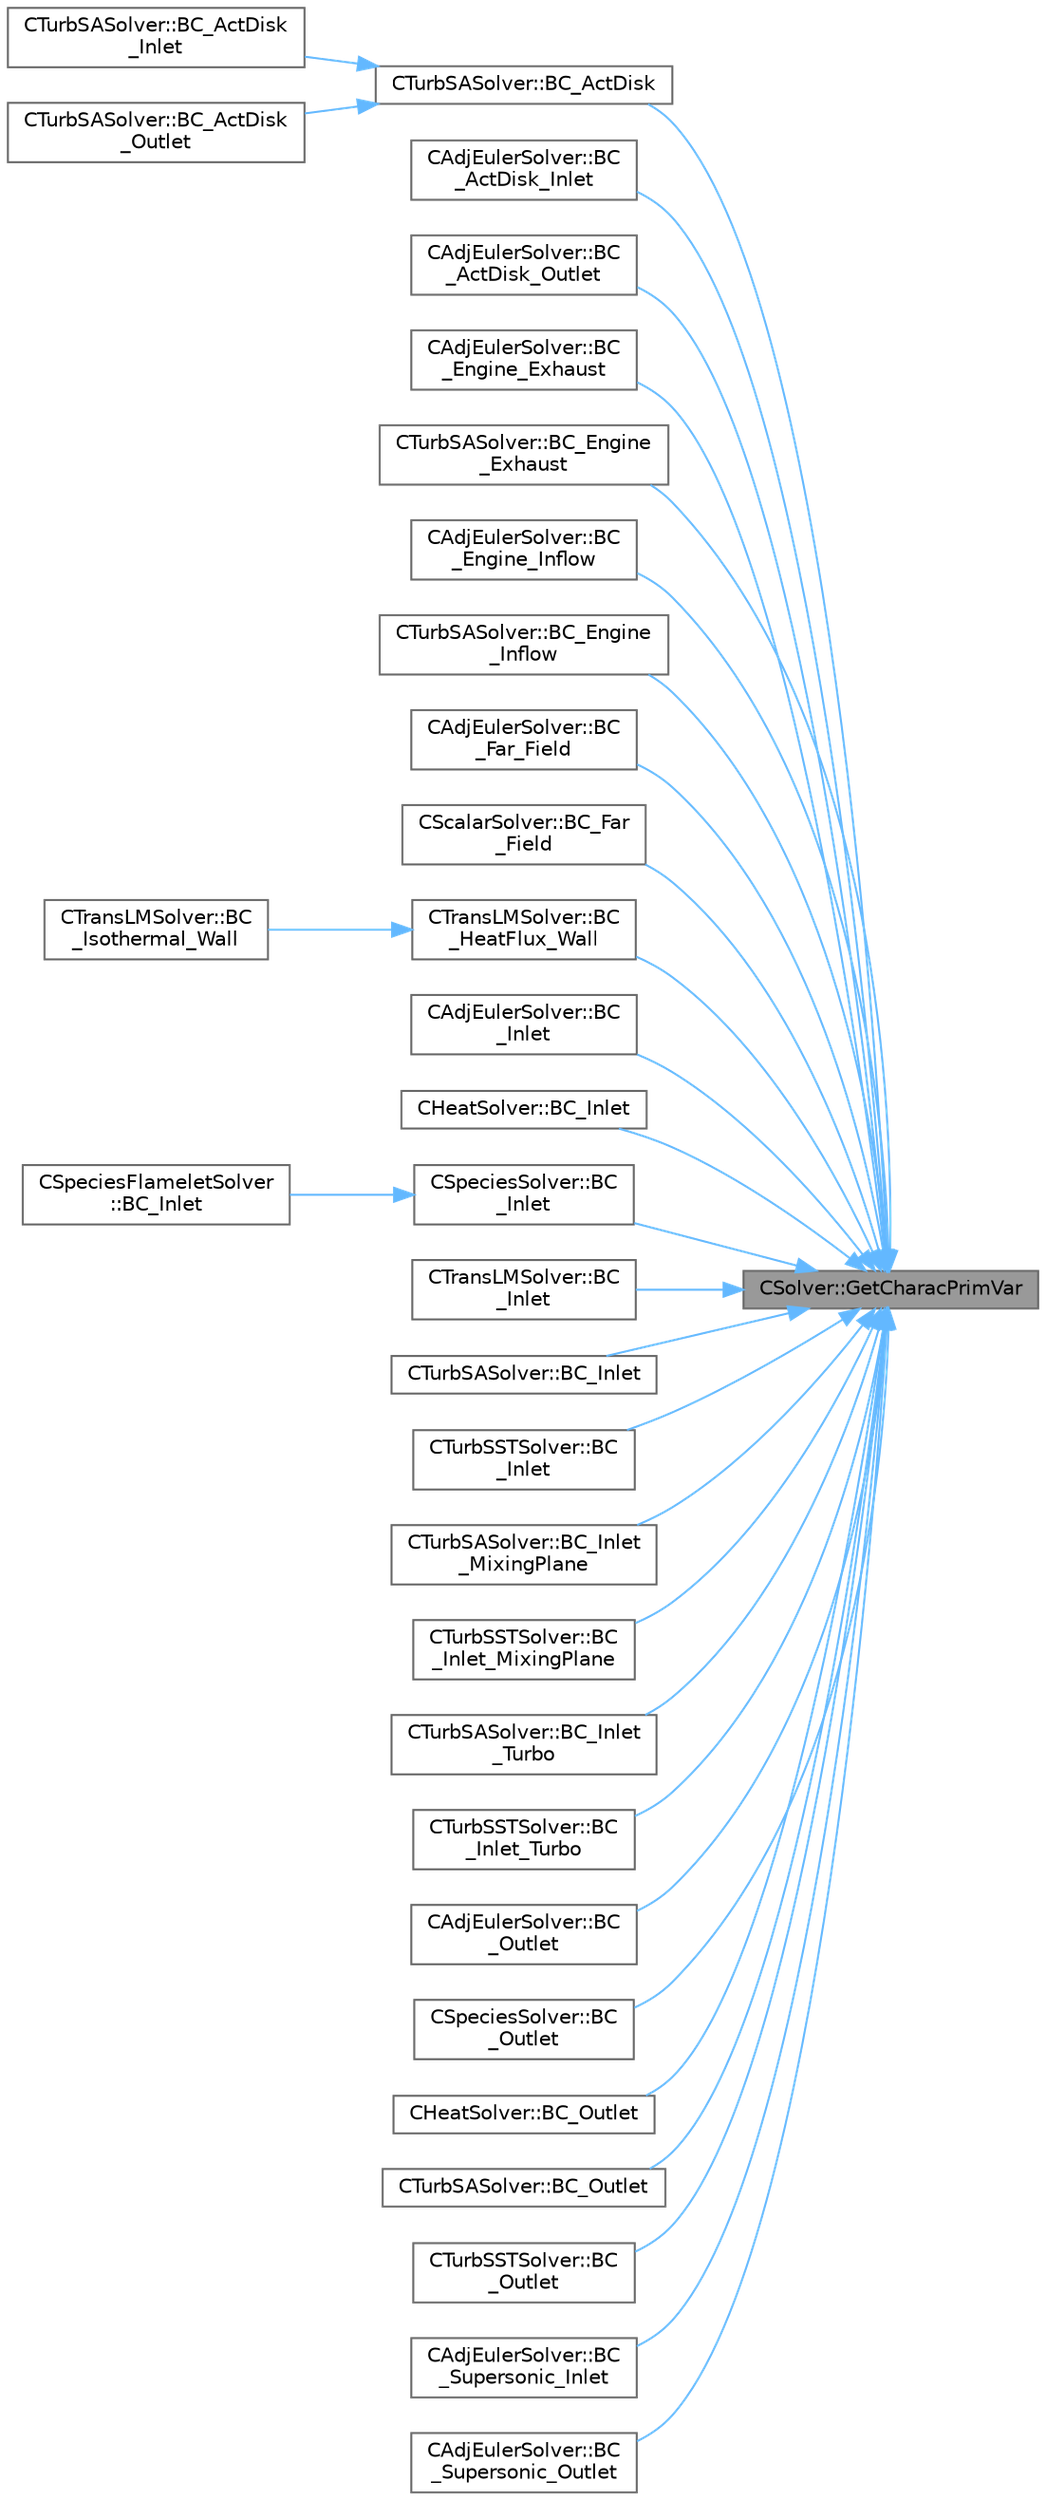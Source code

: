 digraph "CSolver::GetCharacPrimVar"
{
 // LATEX_PDF_SIZE
  bgcolor="transparent";
  edge [fontname=Helvetica,fontsize=10,labelfontname=Helvetica,labelfontsize=10];
  node [fontname=Helvetica,fontsize=10,shape=box,height=0.2,width=0.4];
  rankdir="RL";
  Node1 [id="Node000001",label="CSolver::GetCharacPrimVar",height=0.2,width=0.4,color="gray40", fillcolor="grey60", style="filled", fontcolor="black",tooltip="A virtual member."];
  Node1 -> Node2 [id="edge1_Node000001_Node000002",dir="back",color="steelblue1",style="solid",tooltip=" "];
  Node2 [id="Node000002",label="CTurbSASolver::BC_ActDisk",height=0.2,width=0.4,color="grey40", fillcolor="white", style="filled",URL="$classCTurbSASolver.html#a66e84b3d8a0891d1222b6f1ed870733f",tooltip="Impose an actuator disk inlet boundary condition."];
  Node2 -> Node3 [id="edge2_Node000002_Node000003",dir="back",color="steelblue1",style="solid",tooltip=" "];
  Node3 [id="Node000003",label="CTurbSASolver::BC_ActDisk\l_Inlet",height=0.2,width=0.4,color="grey40", fillcolor="white", style="filled",URL="$classCTurbSASolver.html#a12d9bc56fae59b3a01e704213f7bbb47",tooltip="Impose an actuator disk inlet boundary condition."];
  Node2 -> Node4 [id="edge3_Node000002_Node000004",dir="back",color="steelblue1",style="solid",tooltip=" "];
  Node4 [id="Node000004",label="CTurbSASolver::BC_ActDisk\l_Outlet",height=0.2,width=0.4,color="grey40", fillcolor="white", style="filled",URL="$classCTurbSASolver.html#a3e945b3079f74cb75291507298bad1ad",tooltip="Impose an actuator disk outlet boundary condition."];
  Node1 -> Node5 [id="edge4_Node000001_Node000005",dir="back",color="steelblue1",style="solid",tooltip=" "];
  Node5 [id="Node000005",label="CAdjEulerSolver::BC\l_ActDisk_Inlet",height=0.2,width=0.4,color="grey40", fillcolor="white", style="filled",URL="$classCAdjEulerSolver.html#a67518d5cacd92978c0abacd480143b90",tooltip="Impose an actuator disk inlet boundary condition."];
  Node1 -> Node6 [id="edge5_Node000001_Node000006",dir="back",color="steelblue1",style="solid",tooltip=" "];
  Node6 [id="Node000006",label="CAdjEulerSolver::BC\l_ActDisk_Outlet",height=0.2,width=0.4,color="grey40", fillcolor="white", style="filled",URL="$classCAdjEulerSolver.html#aa60ca4eb0d68293819c21c9d8f9a0fcc",tooltip="Impose an actuator disk outlet boundary condition."];
  Node1 -> Node7 [id="edge6_Node000001_Node000007",dir="back",color="steelblue1",style="solid",tooltip=" "];
  Node7 [id="Node000007",label="CAdjEulerSolver::BC\l_Engine_Exhaust",height=0.2,width=0.4,color="grey40", fillcolor="white", style="filled",URL="$classCAdjEulerSolver.html#a460a66ee6af3bc4070ceebfafbfe5d27",tooltip="Impose the engine exhaust boundary condition."];
  Node1 -> Node8 [id="edge7_Node000001_Node000008",dir="back",color="steelblue1",style="solid",tooltip=" "];
  Node8 [id="Node000008",label="CTurbSASolver::BC_Engine\l_Exhaust",height=0.2,width=0.4,color="grey40", fillcolor="white", style="filled",URL="$classCTurbSASolver.html#a65653a4cddb1a2dd9cdb6e88e3cde711",tooltip="Impose the engine exhaust boundary condition."];
  Node1 -> Node9 [id="edge8_Node000001_Node000009",dir="back",color="steelblue1",style="solid",tooltip=" "];
  Node9 [id="Node000009",label="CAdjEulerSolver::BC\l_Engine_Inflow",height=0.2,width=0.4,color="grey40", fillcolor="white", style="filled",URL="$classCAdjEulerSolver.html#a0fdcf2e46487f71abadd4da1eaf80353",tooltip="Impose the engine inflow adjoint boundary condition."];
  Node1 -> Node10 [id="edge9_Node000001_Node000010",dir="back",color="steelblue1",style="solid",tooltip=" "];
  Node10 [id="Node000010",label="CTurbSASolver::BC_Engine\l_Inflow",height=0.2,width=0.4,color="grey40", fillcolor="white", style="filled",URL="$classCTurbSASolver.html#a50f476d77849977be97da5c07f28e4ce",tooltip="Impose the engine inflow boundary condition."];
  Node1 -> Node11 [id="edge10_Node000001_Node000011",dir="back",color="steelblue1",style="solid",tooltip=" "];
  Node11 [id="Node000011",label="CAdjEulerSolver::BC\l_Far_Field",height=0.2,width=0.4,color="grey40", fillcolor="white", style="filled",URL="$classCAdjEulerSolver.html#ad145d66ed2938ef1b6a187d3133ee101",tooltip="Impose the boundary condition to the far field using characteristics."];
  Node1 -> Node12 [id="edge11_Node000001_Node000012",dir="back",color="steelblue1",style="solid",tooltip=" "];
  Node12 [id="Node000012",label="CScalarSolver::BC_Far\l_Field",height=0.2,width=0.4,color="grey40", fillcolor="white", style="filled",URL="$classCScalarSolver.html#abb80fb42d9d6a87c8f9445354ce0c113",tooltip="Impose the Far Field boundary condition."];
  Node1 -> Node13 [id="edge12_Node000001_Node000013",dir="back",color="steelblue1",style="solid",tooltip=" "];
  Node13 [id="Node000013",label="CTransLMSolver::BC\l_HeatFlux_Wall",height=0.2,width=0.4,color="grey40", fillcolor="white", style="filled",URL="$classCTransLMSolver.html#ab8e961142ba62fee8984fdbbf5a77511",tooltip="Impose the Langtry Menter transition wall boundary condition."];
  Node13 -> Node14 [id="edge13_Node000013_Node000014",dir="back",color="steelblue1",style="solid",tooltip=" "];
  Node14 [id="Node000014",label="CTransLMSolver::BC\l_Isothermal_Wall",height=0.2,width=0.4,color="grey40", fillcolor="white", style="filled",URL="$classCTransLMSolver.html#ad31cfcf5d086742d59567c9e7328d6eb",tooltip="Impose the Navier-Stokes wall boundary condition."];
  Node1 -> Node15 [id="edge14_Node000001_Node000015",dir="back",color="steelblue1",style="solid",tooltip=" "];
  Node15 [id="Node000015",label="CAdjEulerSolver::BC\l_Inlet",height=0.2,width=0.4,color="grey40", fillcolor="white", style="filled",URL="$classCAdjEulerSolver.html#ae32700e955c44bc12de7a818d8e412bf",tooltip="Impose the inlet boundary condition."];
  Node1 -> Node16 [id="edge15_Node000001_Node000016",dir="back",color="steelblue1",style="solid",tooltip=" "];
  Node16 [id="Node000016",label="CHeatSolver::BC_Inlet",height=0.2,width=0.4,color="grey40", fillcolor="white", style="filled",URL="$classCHeatSolver.html#a425001a48ff8e440183ac9d74ed5e15c",tooltip="Impose the inlet boundary condition."];
  Node1 -> Node17 [id="edge16_Node000001_Node000017",dir="back",color="steelblue1",style="solid",tooltip=" "];
  Node17 [id="Node000017",label="CSpeciesSolver::BC\l_Inlet",height=0.2,width=0.4,color="grey40", fillcolor="white", style="filled",URL="$classCSpeciesSolver.html#aca27a19a7953503e2ff2ec8e06c838ee",tooltip="Impose the inlet boundary condition."];
  Node17 -> Node18 [id="edge17_Node000017_Node000018",dir="back",color="steelblue1",style="solid",tooltip=" "];
  Node18 [id="Node000018",label="CSpeciesFlameletSolver\l::BC_Inlet",height=0.2,width=0.4,color="grey40", fillcolor="white", style="filled",URL="$classCSpeciesFlameletSolver.html#a5224ee97bd1664cd1768bdc1d9fd375c",tooltip="Impose the inlet boundary condition."];
  Node1 -> Node19 [id="edge18_Node000001_Node000019",dir="back",color="steelblue1",style="solid",tooltip=" "];
  Node19 [id="Node000019",label="CTransLMSolver::BC\l_Inlet",height=0.2,width=0.4,color="grey40", fillcolor="white", style="filled",URL="$classCTransLMSolver.html#aa9520c6f182baccdf24607b7c4549679",tooltip="Impose the inlet boundary condition."];
  Node1 -> Node20 [id="edge19_Node000001_Node000020",dir="back",color="steelblue1",style="solid",tooltip=" "];
  Node20 [id="Node000020",label="CTurbSASolver::BC_Inlet",height=0.2,width=0.4,color="grey40", fillcolor="white", style="filled",URL="$classCTurbSASolver.html#ab630c3c3f90b092d0b79fe9d91165c33",tooltip="Impose the inlet boundary condition."];
  Node1 -> Node21 [id="edge20_Node000001_Node000021",dir="back",color="steelblue1",style="solid",tooltip=" "];
  Node21 [id="Node000021",label="CTurbSSTSolver::BC\l_Inlet",height=0.2,width=0.4,color="grey40", fillcolor="white", style="filled",URL="$classCTurbSSTSolver.html#ad82e31e58c6d95db62377666c3554d3d",tooltip="Impose the inlet boundary condition."];
  Node1 -> Node22 [id="edge21_Node000001_Node000022",dir="back",color="steelblue1",style="solid",tooltip=" "];
  Node22 [id="Node000022",label="CTurbSASolver::BC_Inlet\l_MixingPlane",height=0.2,width=0.4,color="grey40", fillcolor="white", style="filled",URL="$classCTurbSASolver.html#a01e392cd5dd660196e86d7dec01d1acd",tooltip="Impose the inlet boundary condition."];
  Node1 -> Node23 [id="edge22_Node000001_Node000023",dir="back",color="steelblue1",style="solid",tooltip=" "];
  Node23 [id="Node000023",label="CTurbSSTSolver::BC\l_Inlet_MixingPlane",height=0.2,width=0.4,color="grey40", fillcolor="white", style="filled",URL="$classCTurbSSTSolver.html#a9d4b339f4ee99d06b604bf17a24e8fe8",tooltip="Impose the inlet boundary condition."];
  Node1 -> Node24 [id="edge23_Node000001_Node000024",dir="back",color="steelblue1",style="solid",tooltip=" "];
  Node24 [id="Node000024",label="CTurbSASolver::BC_Inlet\l_Turbo",height=0.2,width=0.4,color="grey40", fillcolor="white", style="filled",URL="$classCTurbSASolver.html#a9cdd12aa912c00c12dbb80cc21c7977a",tooltip="Impose the inlet boundary condition."];
  Node1 -> Node25 [id="edge24_Node000001_Node000025",dir="back",color="steelblue1",style="solid",tooltip=" "];
  Node25 [id="Node000025",label="CTurbSSTSolver::BC\l_Inlet_Turbo",height=0.2,width=0.4,color="grey40", fillcolor="white", style="filled",URL="$classCTurbSSTSolver.html#a054ade13cc21d3d718c8fa2f2d514112",tooltip="Impose the inlet boundary condition."];
  Node1 -> Node26 [id="edge25_Node000001_Node000026",dir="back",color="steelblue1",style="solid",tooltip=" "];
  Node26 [id="Node000026",label="CAdjEulerSolver::BC\l_Outlet",height=0.2,width=0.4,color="grey40", fillcolor="white", style="filled",URL="$classCAdjEulerSolver.html#a606732a2540893587de80506c5d0ac70",tooltip="Impose the outlet boundary condition."];
  Node1 -> Node27 [id="edge26_Node000001_Node000027",dir="back",color="steelblue1",style="solid",tooltip=" "];
  Node27 [id="Node000027",label="CSpeciesSolver::BC\l_Outlet",height=0.2,width=0.4,color="grey40", fillcolor="white", style="filled",URL="$classCSpeciesSolver.html#a548512ab2846aa9efea881ad958db6c0",tooltip="Impose the outlet boundary condition."];
  Node1 -> Node28 [id="edge27_Node000001_Node000028",dir="back",color="steelblue1",style="solid",tooltip=" "];
  Node28 [id="Node000028",label="CHeatSolver::BC_Outlet",height=0.2,width=0.4,color="grey40", fillcolor="white", style="filled",URL="$classCHeatSolver.html#abc1e47b78958eee285963f0d9a972595",tooltip="Impose the outlet boundary condition."];
  Node1 -> Node29 [id="edge28_Node000001_Node000029",dir="back",color="steelblue1",style="solid",tooltip=" "];
  Node29 [id="Node000029",label="CTurbSASolver::BC_Outlet",height=0.2,width=0.4,color="grey40", fillcolor="white", style="filled",URL="$classCTurbSASolver.html#a185abcbd50986de9d082280228f343de",tooltip="Impose the outlet boundary condition."];
  Node1 -> Node30 [id="edge29_Node000001_Node000030",dir="back",color="steelblue1",style="solid",tooltip=" "];
  Node30 [id="Node000030",label="CTurbSSTSolver::BC\l_Outlet",height=0.2,width=0.4,color="grey40", fillcolor="white", style="filled",URL="$classCTurbSSTSolver.html#a54cdb1d97d7a039ace8ddc82abacb923",tooltip="Impose the outlet boundary condition."];
  Node1 -> Node31 [id="edge30_Node000001_Node000031",dir="back",color="steelblue1",style="solid",tooltip=" "];
  Node31 [id="Node000031",label="CAdjEulerSolver::BC\l_Supersonic_Inlet",height=0.2,width=0.4,color="grey40", fillcolor="white", style="filled",URL="$classCAdjEulerSolver.html#a387bb98473abfa504de673a89f39cd70",tooltip="Impose the supersonic inlet boundary condition."];
  Node1 -> Node32 [id="edge31_Node000001_Node000032",dir="back",color="steelblue1",style="solid",tooltip=" "];
  Node32 [id="Node000032",label="CAdjEulerSolver::BC\l_Supersonic_Outlet",height=0.2,width=0.4,color="grey40", fillcolor="white", style="filled",URL="$classCAdjEulerSolver.html#a2d9d0f85686f7c45ab8ddb89161cc376",tooltip="Impose the supersonic outlet boundary condition."];
}
